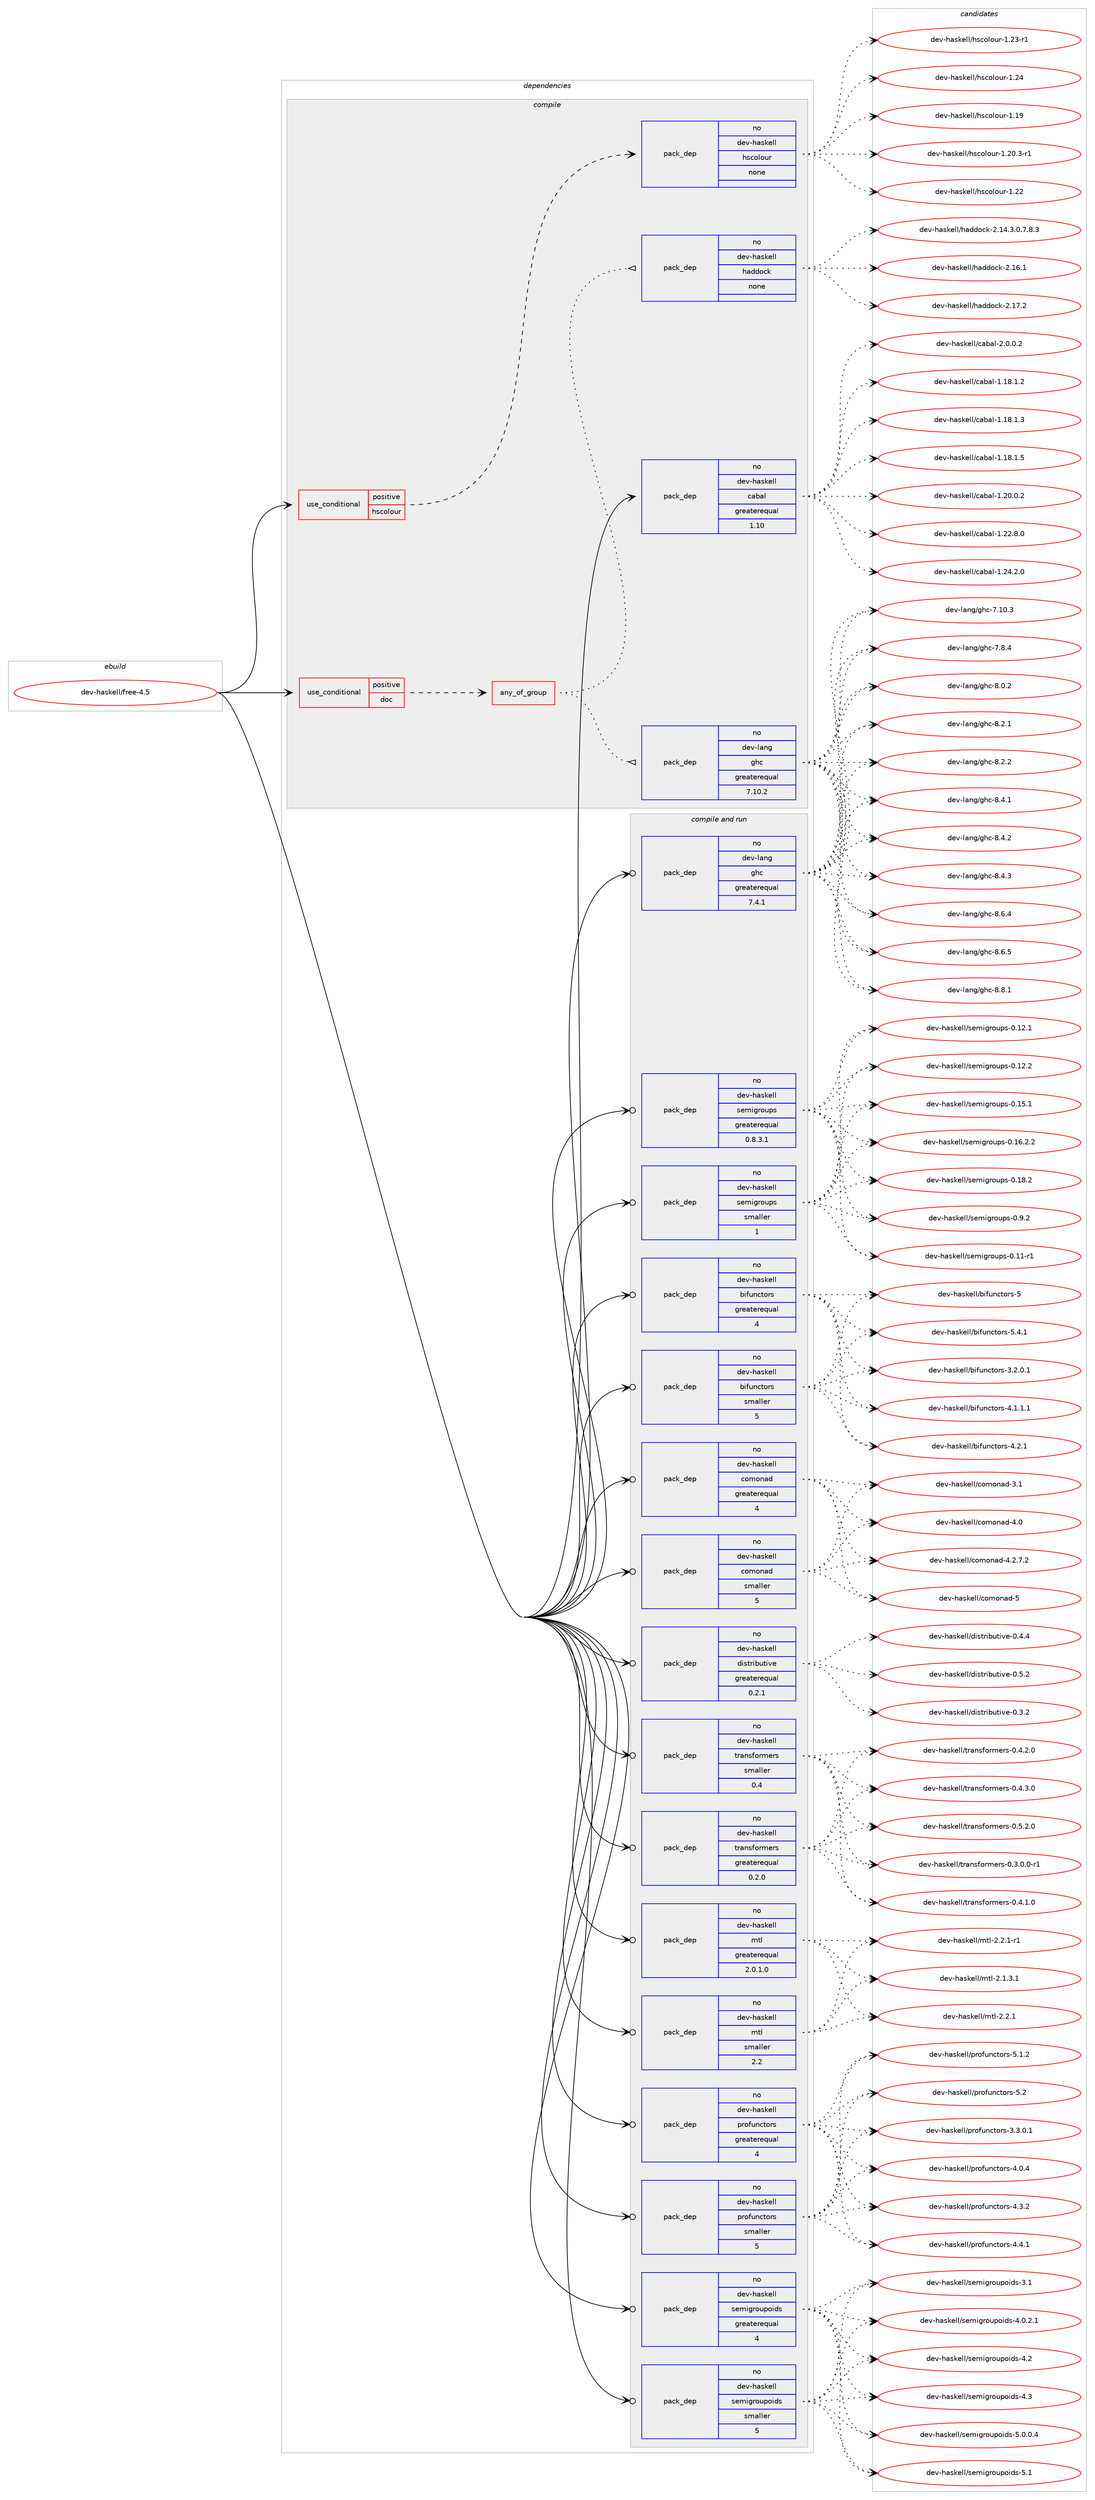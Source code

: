 digraph prolog {

# *************
# Graph options
# *************

newrank=true;
concentrate=true;
compound=true;
graph [rankdir=LR,fontname=Helvetica,fontsize=10,ranksep=1.5];#, ranksep=2.5, nodesep=0.2];
edge  [arrowhead=vee];
node  [fontname=Helvetica,fontsize=10];

# **********
# The ebuild
# **********

subgraph cluster_leftcol {
color=gray;
rank=same;
label=<<i>ebuild</i>>;
id [label="dev-haskell/free-4.5", color=red, width=4, href="../dev-haskell/free-4.5.svg"];
}

# ****************
# The dependencies
# ****************

subgraph cluster_midcol {
color=gray;
label=<<i>dependencies</i>>;
subgraph cluster_compile {
fillcolor="#eeeeee";
style=filled;
label=<<i>compile</i>>;
subgraph cond125767 {
dependency532819 [label=<<TABLE BORDER="0" CELLBORDER="1" CELLSPACING="0" CELLPADDING="4"><TR><TD ROWSPAN="3" CELLPADDING="10">use_conditional</TD></TR><TR><TD>positive</TD></TR><TR><TD>doc</TD></TR></TABLE>>, shape=none, color=red];
subgraph any9861 {
dependency532820 [label=<<TABLE BORDER="0" CELLBORDER="1" CELLSPACING="0" CELLPADDING="4"><TR><TD CELLPADDING="10">any_of_group</TD></TR></TABLE>>, shape=none, color=red];subgraph pack396834 {
dependency532821 [label=<<TABLE BORDER="0" CELLBORDER="1" CELLSPACING="0" CELLPADDING="4" WIDTH="220"><TR><TD ROWSPAN="6" CELLPADDING="30">pack_dep</TD></TR><TR><TD WIDTH="110">no</TD></TR><TR><TD>dev-haskell</TD></TR><TR><TD>haddock</TD></TR><TR><TD>none</TD></TR><TR><TD></TD></TR></TABLE>>, shape=none, color=blue];
}
dependency532820:e -> dependency532821:w [weight=20,style="dotted",arrowhead="oinv"];
subgraph pack396835 {
dependency532822 [label=<<TABLE BORDER="0" CELLBORDER="1" CELLSPACING="0" CELLPADDING="4" WIDTH="220"><TR><TD ROWSPAN="6" CELLPADDING="30">pack_dep</TD></TR><TR><TD WIDTH="110">no</TD></TR><TR><TD>dev-lang</TD></TR><TR><TD>ghc</TD></TR><TR><TD>greaterequal</TD></TR><TR><TD>7.10.2</TD></TR></TABLE>>, shape=none, color=blue];
}
dependency532820:e -> dependency532822:w [weight=20,style="dotted",arrowhead="oinv"];
}
dependency532819:e -> dependency532820:w [weight=20,style="dashed",arrowhead="vee"];
}
id:e -> dependency532819:w [weight=20,style="solid",arrowhead="vee"];
subgraph cond125768 {
dependency532823 [label=<<TABLE BORDER="0" CELLBORDER="1" CELLSPACING="0" CELLPADDING="4"><TR><TD ROWSPAN="3" CELLPADDING="10">use_conditional</TD></TR><TR><TD>positive</TD></TR><TR><TD>hscolour</TD></TR></TABLE>>, shape=none, color=red];
subgraph pack396836 {
dependency532824 [label=<<TABLE BORDER="0" CELLBORDER="1" CELLSPACING="0" CELLPADDING="4" WIDTH="220"><TR><TD ROWSPAN="6" CELLPADDING="30">pack_dep</TD></TR><TR><TD WIDTH="110">no</TD></TR><TR><TD>dev-haskell</TD></TR><TR><TD>hscolour</TD></TR><TR><TD>none</TD></TR><TR><TD></TD></TR></TABLE>>, shape=none, color=blue];
}
dependency532823:e -> dependency532824:w [weight=20,style="dashed",arrowhead="vee"];
}
id:e -> dependency532823:w [weight=20,style="solid",arrowhead="vee"];
subgraph pack396837 {
dependency532825 [label=<<TABLE BORDER="0" CELLBORDER="1" CELLSPACING="0" CELLPADDING="4" WIDTH="220"><TR><TD ROWSPAN="6" CELLPADDING="30">pack_dep</TD></TR><TR><TD WIDTH="110">no</TD></TR><TR><TD>dev-haskell</TD></TR><TR><TD>cabal</TD></TR><TR><TD>greaterequal</TD></TR><TR><TD>1.10</TD></TR></TABLE>>, shape=none, color=blue];
}
id:e -> dependency532825:w [weight=20,style="solid",arrowhead="vee"];
}
subgraph cluster_compileandrun {
fillcolor="#eeeeee";
style=filled;
label=<<i>compile and run</i>>;
subgraph pack396838 {
dependency532826 [label=<<TABLE BORDER="0" CELLBORDER="1" CELLSPACING="0" CELLPADDING="4" WIDTH="220"><TR><TD ROWSPAN="6" CELLPADDING="30">pack_dep</TD></TR><TR><TD WIDTH="110">no</TD></TR><TR><TD>dev-haskell</TD></TR><TR><TD>bifunctors</TD></TR><TR><TD>greaterequal</TD></TR><TR><TD>4</TD></TR></TABLE>>, shape=none, color=blue];
}
id:e -> dependency532826:w [weight=20,style="solid",arrowhead="odotvee"];
subgraph pack396839 {
dependency532827 [label=<<TABLE BORDER="0" CELLBORDER="1" CELLSPACING="0" CELLPADDING="4" WIDTH="220"><TR><TD ROWSPAN="6" CELLPADDING="30">pack_dep</TD></TR><TR><TD WIDTH="110">no</TD></TR><TR><TD>dev-haskell</TD></TR><TR><TD>bifunctors</TD></TR><TR><TD>smaller</TD></TR><TR><TD>5</TD></TR></TABLE>>, shape=none, color=blue];
}
id:e -> dependency532827:w [weight=20,style="solid",arrowhead="odotvee"];
subgraph pack396840 {
dependency532828 [label=<<TABLE BORDER="0" CELLBORDER="1" CELLSPACING="0" CELLPADDING="4" WIDTH="220"><TR><TD ROWSPAN="6" CELLPADDING="30">pack_dep</TD></TR><TR><TD WIDTH="110">no</TD></TR><TR><TD>dev-haskell</TD></TR><TR><TD>comonad</TD></TR><TR><TD>greaterequal</TD></TR><TR><TD>4</TD></TR></TABLE>>, shape=none, color=blue];
}
id:e -> dependency532828:w [weight=20,style="solid",arrowhead="odotvee"];
subgraph pack396841 {
dependency532829 [label=<<TABLE BORDER="0" CELLBORDER="1" CELLSPACING="0" CELLPADDING="4" WIDTH="220"><TR><TD ROWSPAN="6" CELLPADDING="30">pack_dep</TD></TR><TR><TD WIDTH="110">no</TD></TR><TR><TD>dev-haskell</TD></TR><TR><TD>comonad</TD></TR><TR><TD>smaller</TD></TR><TR><TD>5</TD></TR></TABLE>>, shape=none, color=blue];
}
id:e -> dependency532829:w [weight=20,style="solid",arrowhead="odotvee"];
subgraph pack396842 {
dependency532830 [label=<<TABLE BORDER="0" CELLBORDER="1" CELLSPACING="0" CELLPADDING="4" WIDTH="220"><TR><TD ROWSPAN="6" CELLPADDING="30">pack_dep</TD></TR><TR><TD WIDTH="110">no</TD></TR><TR><TD>dev-haskell</TD></TR><TR><TD>distributive</TD></TR><TR><TD>greaterequal</TD></TR><TR><TD>0.2.1</TD></TR></TABLE>>, shape=none, color=blue];
}
id:e -> dependency532830:w [weight=20,style="solid",arrowhead="odotvee"];
subgraph pack396843 {
dependency532831 [label=<<TABLE BORDER="0" CELLBORDER="1" CELLSPACING="0" CELLPADDING="4" WIDTH="220"><TR><TD ROWSPAN="6" CELLPADDING="30">pack_dep</TD></TR><TR><TD WIDTH="110">no</TD></TR><TR><TD>dev-haskell</TD></TR><TR><TD>mtl</TD></TR><TR><TD>greaterequal</TD></TR><TR><TD>2.0.1.0</TD></TR></TABLE>>, shape=none, color=blue];
}
id:e -> dependency532831:w [weight=20,style="solid",arrowhead="odotvee"];
subgraph pack396844 {
dependency532832 [label=<<TABLE BORDER="0" CELLBORDER="1" CELLSPACING="0" CELLPADDING="4" WIDTH="220"><TR><TD ROWSPAN="6" CELLPADDING="30">pack_dep</TD></TR><TR><TD WIDTH="110">no</TD></TR><TR><TD>dev-haskell</TD></TR><TR><TD>mtl</TD></TR><TR><TD>smaller</TD></TR><TR><TD>2.2</TD></TR></TABLE>>, shape=none, color=blue];
}
id:e -> dependency532832:w [weight=20,style="solid",arrowhead="odotvee"];
subgraph pack396845 {
dependency532833 [label=<<TABLE BORDER="0" CELLBORDER="1" CELLSPACING="0" CELLPADDING="4" WIDTH="220"><TR><TD ROWSPAN="6" CELLPADDING="30">pack_dep</TD></TR><TR><TD WIDTH="110">no</TD></TR><TR><TD>dev-haskell</TD></TR><TR><TD>profunctors</TD></TR><TR><TD>greaterequal</TD></TR><TR><TD>4</TD></TR></TABLE>>, shape=none, color=blue];
}
id:e -> dependency532833:w [weight=20,style="solid",arrowhead="odotvee"];
subgraph pack396846 {
dependency532834 [label=<<TABLE BORDER="0" CELLBORDER="1" CELLSPACING="0" CELLPADDING="4" WIDTH="220"><TR><TD ROWSPAN="6" CELLPADDING="30">pack_dep</TD></TR><TR><TD WIDTH="110">no</TD></TR><TR><TD>dev-haskell</TD></TR><TR><TD>profunctors</TD></TR><TR><TD>smaller</TD></TR><TR><TD>5</TD></TR></TABLE>>, shape=none, color=blue];
}
id:e -> dependency532834:w [weight=20,style="solid",arrowhead="odotvee"];
subgraph pack396847 {
dependency532835 [label=<<TABLE BORDER="0" CELLBORDER="1" CELLSPACING="0" CELLPADDING="4" WIDTH="220"><TR><TD ROWSPAN="6" CELLPADDING="30">pack_dep</TD></TR><TR><TD WIDTH="110">no</TD></TR><TR><TD>dev-haskell</TD></TR><TR><TD>semigroupoids</TD></TR><TR><TD>greaterequal</TD></TR><TR><TD>4</TD></TR></TABLE>>, shape=none, color=blue];
}
id:e -> dependency532835:w [weight=20,style="solid",arrowhead="odotvee"];
subgraph pack396848 {
dependency532836 [label=<<TABLE BORDER="0" CELLBORDER="1" CELLSPACING="0" CELLPADDING="4" WIDTH="220"><TR><TD ROWSPAN="6" CELLPADDING="30">pack_dep</TD></TR><TR><TD WIDTH="110">no</TD></TR><TR><TD>dev-haskell</TD></TR><TR><TD>semigroupoids</TD></TR><TR><TD>smaller</TD></TR><TR><TD>5</TD></TR></TABLE>>, shape=none, color=blue];
}
id:e -> dependency532836:w [weight=20,style="solid",arrowhead="odotvee"];
subgraph pack396849 {
dependency532837 [label=<<TABLE BORDER="0" CELLBORDER="1" CELLSPACING="0" CELLPADDING="4" WIDTH="220"><TR><TD ROWSPAN="6" CELLPADDING="30">pack_dep</TD></TR><TR><TD WIDTH="110">no</TD></TR><TR><TD>dev-haskell</TD></TR><TR><TD>semigroups</TD></TR><TR><TD>greaterequal</TD></TR><TR><TD>0.8.3.1</TD></TR></TABLE>>, shape=none, color=blue];
}
id:e -> dependency532837:w [weight=20,style="solid",arrowhead="odotvee"];
subgraph pack396850 {
dependency532838 [label=<<TABLE BORDER="0" CELLBORDER="1" CELLSPACING="0" CELLPADDING="4" WIDTH="220"><TR><TD ROWSPAN="6" CELLPADDING="30">pack_dep</TD></TR><TR><TD WIDTH="110">no</TD></TR><TR><TD>dev-haskell</TD></TR><TR><TD>semigroups</TD></TR><TR><TD>smaller</TD></TR><TR><TD>1</TD></TR></TABLE>>, shape=none, color=blue];
}
id:e -> dependency532838:w [weight=20,style="solid",arrowhead="odotvee"];
subgraph pack396851 {
dependency532839 [label=<<TABLE BORDER="0" CELLBORDER="1" CELLSPACING="0" CELLPADDING="4" WIDTH="220"><TR><TD ROWSPAN="6" CELLPADDING="30">pack_dep</TD></TR><TR><TD WIDTH="110">no</TD></TR><TR><TD>dev-haskell</TD></TR><TR><TD>transformers</TD></TR><TR><TD>greaterequal</TD></TR><TR><TD>0.2.0</TD></TR></TABLE>>, shape=none, color=blue];
}
id:e -> dependency532839:w [weight=20,style="solid",arrowhead="odotvee"];
subgraph pack396852 {
dependency532840 [label=<<TABLE BORDER="0" CELLBORDER="1" CELLSPACING="0" CELLPADDING="4" WIDTH="220"><TR><TD ROWSPAN="6" CELLPADDING="30">pack_dep</TD></TR><TR><TD WIDTH="110">no</TD></TR><TR><TD>dev-haskell</TD></TR><TR><TD>transformers</TD></TR><TR><TD>smaller</TD></TR><TR><TD>0.4</TD></TR></TABLE>>, shape=none, color=blue];
}
id:e -> dependency532840:w [weight=20,style="solid",arrowhead="odotvee"];
subgraph pack396853 {
dependency532841 [label=<<TABLE BORDER="0" CELLBORDER="1" CELLSPACING="0" CELLPADDING="4" WIDTH="220"><TR><TD ROWSPAN="6" CELLPADDING="30">pack_dep</TD></TR><TR><TD WIDTH="110">no</TD></TR><TR><TD>dev-lang</TD></TR><TR><TD>ghc</TD></TR><TR><TD>greaterequal</TD></TR><TR><TD>7.4.1</TD></TR></TABLE>>, shape=none, color=blue];
}
id:e -> dependency532841:w [weight=20,style="solid",arrowhead="odotvee"];
}
subgraph cluster_run {
fillcolor="#eeeeee";
style=filled;
label=<<i>run</i>>;
}
}

# **************
# The candidates
# **************

subgraph cluster_choices {
rank=same;
color=gray;
label=<<i>candidates</i>>;

subgraph choice396834 {
color=black;
nodesep=1;
choice1001011184510497115107101108108471049710010011199107455046495246514648465546564651 [label="dev-haskell/haddock-2.14.3.0.7.8.3", color=red, width=4,href="../dev-haskell/haddock-2.14.3.0.7.8.3.svg"];
choice100101118451049711510710110810847104971001001119910745504649544649 [label="dev-haskell/haddock-2.16.1", color=red, width=4,href="../dev-haskell/haddock-2.16.1.svg"];
choice100101118451049711510710110810847104971001001119910745504649554650 [label="dev-haskell/haddock-2.17.2", color=red, width=4,href="../dev-haskell/haddock-2.17.2.svg"];
dependency532821:e -> choice1001011184510497115107101108108471049710010011199107455046495246514648465546564651:w [style=dotted,weight="100"];
dependency532821:e -> choice100101118451049711510710110810847104971001001119910745504649544649:w [style=dotted,weight="100"];
dependency532821:e -> choice100101118451049711510710110810847104971001001119910745504649554650:w [style=dotted,weight="100"];
}
subgraph choice396835 {
color=black;
nodesep=1;
choice1001011184510897110103471031049945554649484651 [label="dev-lang/ghc-7.10.3", color=red, width=4,href="../dev-lang/ghc-7.10.3.svg"];
choice10010111845108971101034710310499455546564652 [label="dev-lang/ghc-7.8.4", color=red, width=4,href="../dev-lang/ghc-7.8.4.svg"];
choice10010111845108971101034710310499455646484650 [label="dev-lang/ghc-8.0.2", color=red, width=4,href="../dev-lang/ghc-8.0.2.svg"];
choice10010111845108971101034710310499455646504649 [label="dev-lang/ghc-8.2.1", color=red, width=4,href="../dev-lang/ghc-8.2.1.svg"];
choice10010111845108971101034710310499455646504650 [label="dev-lang/ghc-8.2.2", color=red, width=4,href="../dev-lang/ghc-8.2.2.svg"];
choice10010111845108971101034710310499455646524649 [label="dev-lang/ghc-8.4.1", color=red, width=4,href="../dev-lang/ghc-8.4.1.svg"];
choice10010111845108971101034710310499455646524650 [label="dev-lang/ghc-8.4.2", color=red, width=4,href="../dev-lang/ghc-8.4.2.svg"];
choice10010111845108971101034710310499455646524651 [label="dev-lang/ghc-8.4.3", color=red, width=4,href="../dev-lang/ghc-8.4.3.svg"];
choice10010111845108971101034710310499455646544652 [label="dev-lang/ghc-8.6.4", color=red, width=4,href="../dev-lang/ghc-8.6.4.svg"];
choice10010111845108971101034710310499455646544653 [label="dev-lang/ghc-8.6.5", color=red, width=4,href="../dev-lang/ghc-8.6.5.svg"];
choice10010111845108971101034710310499455646564649 [label="dev-lang/ghc-8.8.1", color=red, width=4,href="../dev-lang/ghc-8.8.1.svg"];
dependency532822:e -> choice1001011184510897110103471031049945554649484651:w [style=dotted,weight="100"];
dependency532822:e -> choice10010111845108971101034710310499455546564652:w [style=dotted,weight="100"];
dependency532822:e -> choice10010111845108971101034710310499455646484650:w [style=dotted,weight="100"];
dependency532822:e -> choice10010111845108971101034710310499455646504649:w [style=dotted,weight="100"];
dependency532822:e -> choice10010111845108971101034710310499455646504650:w [style=dotted,weight="100"];
dependency532822:e -> choice10010111845108971101034710310499455646524649:w [style=dotted,weight="100"];
dependency532822:e -> choice10010111845108971101034710310499455646524650:w [style=dotted,weight="100"];
dependency532822:e -> choice10010111845108971101034710310499455646524651:w [style=dotted,weight="100"];
dependency532822:e -> choice10010111845108971101034710310499455646544652:w [style=dotted,weight="100"];
dependency532822:e -> choice10010111845108971101034710310499455646544653:w [style=dotted,weight="100"];
dependency532822:e -> choice10010111845108971101034710310499455646564649:w [style=dotted,weight="100"];
}
subgraph choice396836 {
color=black;
nodesep=1;
choice100101118451049711510710110810847104115991111081111171144549464957 [label="dev-haskell/hscolour-1.19", color=red, width=4,href="../dev-haskell/hscolour-1.19.svg"];
choice10010111845104971151071011081084710411599111108111117114454946504846514511449 [label="dev-haskell/hscolour-1.20.3-r1", color=red, width=4,href="../dev-haskell/hscolour-1.20.3-r1.svg"];
choice100101118451049711510710110810847104115991111081111171144549465050 [label="dev-haskell/hscolour-1.22", color=red, width=4,href="../dev-haskell/hscolour-1.22.svg"];
choice1001011184510497115107101108108471041159911110811111711445494650514511449 [label="dev-haskell/hscolour-1.23-r1", color=red, width=4,href="../dev-haskell/hscolour-1.23-r1.svg"];
choice100101118451049711510710110810847104115991111081111171144549465052 [label="dev-haskell/hscolour-1.24", color=red, width=4,href="../dev-haskell/hscolour-1.24.svg"];
dependency532824:e -> choice100101118451049711510710110810847104115991111081111171144549464957:w [style=dotted,weight="100"];
dependency532824:e -> choice10010111845104971151071011081084710411599111108111117114454946504846514511449:w [style=dotted,weight="100"];
dependency532824:e -> choice100101118451049711510710110810847104115991111081111171144549465050:w [style=dotted,weight="100"];
dependency532824:e -> choice1001011184510497115107101108108471041159911110811111711445494650514511449:w [style=dotted,weight="100"];
dependency532824:e -> choice100101118451049711510710110810847104115991111081111171144549465052:w [style=dotted,weight="100"];
}
subgraph choice396837 {
color=black;
nodesep=1;
choice10010111845104971151071011081084799979897108454946495646494650 [label="dev-haskell/cabal-1.18.1.2", color=red, width=4,href="../dev-haskell/cabal-1.18.1.2.svg"];
choice10010111845104971151071011081084799979897108454946495646494651 [label="dev-haskell/cabal-1.18.1.3", color=red, width=4,href="../dev-haskell/cabal-1.18.1.3.svg"];
choice10010111845104971151071011081084799979897108454946495646494653 [label="dev-haskell/cabal-1.18.1.5", color=red, width=4,href="../dev-haskell/cabal-1.18.1.5.svg"];
choice10010111845104971151071011081084799979897108454946504846484650 [label="dev-haskell/cabal-1.20.0.2", color=red, width=4,href="../dev-haskell/cabal-1.20.0.2.svg"];
choice10010111845104971151071011081084799979897108454946505046564648 [label="dev-haskell/cabal-1.22.8.0", color=red, width=4,href="../dev-haskell/cabal-1.22.8.0.svg"];
choice10010111845104971151071011081084799979897108454946505246504648 [label="dev-haskell/cabal-1.24.2.0", color=red, width=4,href="../dev-haskell/cabal-1.24.2.0.svg"];
choice100101118451049711510710110810847999798971084550464846484650 [label="dev-haskell/cabal-2.0.0.2", color=red, width=4,href="../dev-haskell/cabal-2.0.0.2.svg"];
dependency532825:e -> choice10010111845104971151071011081084799979897108454946495646494650:w [style=dotted,weight="100"];
dependency532825:e -> choice10010111845104971151071011081084799979897108454946495646494651:w [style=dotted,weight="100"];
dependency532825:e -> choice10010111845104971151071011081084799979897108454946495646494653:w [style=dotted,weight="100"];
dependency532825:e -> choice10010111845104971151071011081084799979897108454946504846484650:w [style=dotted,weight="100"];
dependency532825:e -> choice10010111845104971151071011081084799979897108454946505046564648:w [style=dotted,weight="100"];
dependency532825:e -> choice10010111845104971151071011081084799979897108454946505246504648:w [style=dotted,weight="100"];
dependency532825:e -> choice100101118451049711510710110810847999798971084550464846484650:w [style=dotted,weight="100"];
}
subgraph choice396838 {
color=black;
nodesep=1;
choice10010111845104971151071011081084798105102117110991161111141154551465046484649 [label="dev-haskell/bifunctors-3.2.0.1", color=red, width=4,href="../dev-haskell/bifunctors-3.2.0.1.svg"];
choice10010111845104971151071011081084798105102117110991161111141154552464946494649 [label="dev-haskell/bifunctors-4.1.1.1", color=red, width=4,href="../dev-haskell/bifunctors-4.1.1.1.svg"];
choice1001011184510497115107101108108479810510211711099116111114115455246504649 [label="dev-haskell/bifunctors-4.2.1", color=red, width=4,href="../dev-haskell/bifunctors-4.2.1.svg"];
choice10010111845104971151071011081084798105102117110991161111141154553 [label="dev-haskell/bifunctors-5", color=red, width=4,href="../dev-haskell/bifunctors-5.svg"];
choice1001011184510497115107101108108479810510211711099116111114115455346524649 [label="dev-haskell/bifunctors-5.4.1", color=red, width=4,href="../dev-haskell/bifunctors-5.4.1.svg"];
dependency532826:e -> choice10010111845104971151071011081084798105102117110991161111141154551465046484649:w [style=dotted,weight="100"];
dependency532826:e -> choice10010111845104971151071011081084798105102117110991161111141154552464946494649:w [style=dotted,weight="100"];
dependency532826:e -> choice1001011184510497115107101108108479810510211711099116111114115455246504649:w [style=dotted,weight="100"];
dependency532826:e -> choice10010111845104971151071011081084798105102117110991161111141154553:w [style=dotted,weight="100"];
dependency532826:e -> choice1001011184510497115107101108108479810510211711099116111114115455346524649:w [style=dotted,weight="100"];
}
subgraph choice396839 {
color=black;
nodesep=1;
choice10010111845104971151071011081084798105102117110991161111141154551465046484649 [label="dev-haskell/bifunctors-3.2.0.1", color=red, width=4,href="../dev-haskell/bifunctors-3.2.0.1.svg"];
choice10010111845104971151071011081084798105102117110991161111141154552464946494649 [label="dev-haskell/bifunctors-4.1.1.1", color=red, width=4,href="../dev-haskell/bifunctors-4.1.1.1.svg"];
choice1001011184510497115107101108108479810510211711099116111114115455246504649 [label="dev-haskell/bifunctors-4.2.1", color=red, width=4,href="../dev-haskell/bifunctors-4.2.1.svg"];
choice10010111845104971151071011081084798105102117110991161111141154553 [label="dev-haskell/bifunctors-5", color=red, width=4,href="../dev-haskell/bifunctors-5.svg"];
choice1001011184510497115107101108108479810510211711099116111114115455346524649 [label="dev-haskell/bifunctors-5.4.1", color=red, width=4,href="../dev-haskell/bifunctors-5.4.1.svg"];
dependency532827:e -> choice10010111845104971151071011081084798105102117110991161111141154551465046484649:w [style=dotted,weight="100"];
dependency532827:e -> choice10010111845104971151071011081084798105102117110991161111141154552464946494649:w [style=dotted,weight="100"];
dependency532827:e -> choice1001011184510497115107101108108479810510211711099116111114115455246504649:w [style=dotted,weight="100"];
dependency532827:e -> choice10010111845104971151071011081084798105102117110991161111141154553:w [style=dotted,weight="100"];
dependency532827:e -> choice1001011184510497115107101108108479810510211711099116111114115455346524649:w [style=dotted,weight="100"];
}
subgraph choice396840 {
color=black;
nodesep=1;
choice100101118451049711510710110810847991111091111109710045514649 [label="dev-haskell/comonad-3.1", color=red, width=4,href="../dev-haskell/comonad-3.1.svg"];
choice100101118451049711510710110810847991111091111109710045524648 [label="dev-haskell/comonad-4.0", color=red, width=4,href="../dev-haskell/comonad-4.0.svg"];
choice10010111845104971151071011081084799111109111110971004552465046554650 [label="dev-haskell/comonad-4.2.7.2", color=red, width=4,href="../dev-haskell/comonad-4.2.7.2.svg"];
choice10010111845104971151071011081084799111109111110971004553 [label="dev-haskell/comonad-5", color=red, width=4,href="../dev-haskell/comonad-5.svg"];
dependency532828:e -> choice100101118451049711510710110810847991111091111109710045514649:w [style=dotted,weight="100"];
dependency532828:e -> choice100101118451049711510710110810847991111091111109710045524648:w [style=dotted,weight="100"];
dependency532828:e -> choice10010111845104971151071011081084799111109111110971004552465046554650:w [style=dotted,weight="100"];
dependency532828:e -> choice10010111845104971151071011081084799111109111110971004553:w [style=dotted,weight="100"];
}
subgraph choice396841 {
color=black;
nodesep=1;
choice100101118451049711510710110810847991111091111109710045514649 [label="dev-haskell/comonad-3.1", color=red, width=4,href="../dev-haskell/comonad-3.1.svg"];
choice100101118451049711510710110810847991111091111109710045524648 [label="dev-haskell/comonad-4.0", color=red, width=4,href="../dev-haskell/comonad-4.0.svg"];
choice10010111845104971151071011081084799111109111110971004552465046554650 [label="dev-haskell/comonad-4.2.7.2", color=red, width=4,href="../dev-haskell/comonad-4.2.7.2.svg"];
choice10010111845104971151071011081084799111109111110971004553 [label="dev-haskell/comonad-5", color=red, width=4,href="../dev-haskell/comonad-5.svg"];
dependency532829:e -> choice100101118451049711510710110810847991111091111109710045514649:w [style=dotted,weight="100"];
dependency532829:e -> choice100101118451049711510710110810847991111091111109710045524648:w [style=dotted,weight="100"];
dependency532829:e -> choice10010111845104971151071011081084799111109111110971004552465046554650:w [style=dotted,weight="100"];
dependency532829:e -> choice10010111845104971151071011081084799111109111110971004553:w [style=dotted,weight="100"];
}
subgraph choice396842 {
color=black;
nodesep=1;
choice10010111845104971151071011081084710010511511611410598117116105118101454846514650 [label="dev-haskell/distributive-0.3.2", color=red, width=4,href="../dev-haskell/distributive-0.3.2.svg"];
choice10010111845104971151071011081084710010511511611410598117116105118101454846524652 [label="dev-haskell/distributive-0.4.4", color=red, width=4,href="../dev-haskell/distributive-0.4.4.svg"];
choice10010111845104971151071011081084710010511511611410598117116105118101454846534650 [label="dev-haskell/distributive-0.5.2", color=red, width=4,href="../dev-haskell/distributive-0.5.2.svg"];
dependency532830:e -> choice10010111845104971151071011081084710010511511611410598117116105118101454846514650:w [style=dotted,weight="100"];
dependency532830:e -> choice10010111845104971151071011081084710010511511611410598117116105118101454846524652:w [style=dotted,weight="100"];
dependency532830:e -> choice10010111845104971151071011081084710010511511611410598117116105118101454846534650:w [style=dotted,weight="100"];
}
subgraph choice396843 {
color=black;
nodesep=1;
choice1001011184510497115107101108108471091161084550464946514649 [label="dev-haskell/mtl-2.1.3.1", color=red, width=4,href="../dev-haskell/mtl-2.1.3.1.svg"];
choice100101118451049711510710110810847109116108455046504649 [label="dev-haskell/mtl-2.2.1", color=red, width=4,href="../dev-haskell/mtl-2.2.1.svg"];
choice1001011184510497115107101108108471091161084550465046494511449 [label="dev-haskell/mtl-2.2.1-r1", color=red, width=4,href="../dev-haskell/mtl-2.2.1-r1.svg"];
dependency532831:e -> choice1001011184510497115107101108108471091161084550464946514649:w [style=dotted,weight="100"];
dependency532831:e -> choice100101118451049711510710110810847109116108455046504649:w [style=dotted,weight="100"];
dependency532831:e -> choice1001011184510497115107101108108471091161084550465046494511449:w [style=dotted,weight="100"];
}
subgraph choice396844 {
color=black;
nodesep=1;
choice1001011184510497115107101108108471091161084550464946514649 [label="dev-haskell/mtl-2.1.3.1", color=red, width=4,href="../dev-haskell/mtl-2.1.3.1.svg"];
choice100101118451049711510710110810847109116108455046504649 [label="dev-haskell/mtl-2.2.1", color=red, width=4,href="../dev-haskell/mtl-2.2.1.svg"];
choice1001011184510497115107101108108471091161084550465046494511449 [label="dev-haskell/mtl-2.2.1-r1", color=red, width=4,href="../dev-haskell/mtl-2.2.1-r1.svg"];
dependency532832:e -> choice1001011184510497115107101108108471091161084550464946514649:w [style=dotted,weight="100"];
dependency532832:e -> choice100101118451049711510710110810847109116108455046504649:w [style=dotted,weight="100"];
dependency532832:e -> choice1001011184510497115107101108108471091161084550465046494511449:w [style=dotted,weight="100"];
}
subgraph choice396845 {
color=black;
nodesep=1;
choice100101118451049711510710110810847112114111102117110991161111141154551465146484649 [label="dev-haskell/profunctors-3.3.0.1", color=red, width=4,href="../dev-haskell/profunctors-3.3.0.1.svg"];
choice10010111845104971151071011081084711211411110211711099116111114115455246484652 [label="dev-haskell/profunctors-4.0.4", color=red, width=4,href="../dev-haskell/profunctors-4.0.4.svg"];
choice10010111845104971151071011081084711211411110211711099116111114115455246514650 [label="dev-haskell/profunctors-4.3.2", color=red, width=4,href="../dev-haskell/profunctors-4.3.2.svg"];
choice10010111845104971151071011081084711211411110211711099116111114115455246524649 [label="dev-haskell/profunctors-4.4.1", color=red, width=4,href="../dev-haskell/profunctors-4.4.1.svg"];
choice10010111845104971151071011081084711211411110211711099116111114115455346494650 [label="dev-haskell/profunctors-5.1.2", color=red, width=4,href="../dev-haskell/profunctors-5.1.2.svg"];
choice1001011184510497115107101108108471121141111021171109911611111411545534650 [label="dev-haskell/profunctors-5.2", color=red, width=4,href="../dev-haskell/profunctors-5.2.svg"];
dependency532833:e -> choice100101118451049711510710110810847112114111102117110991161111141154551465146484649:w [style=dotted,weight="100"];
dependency532833:e -> choice10010111845104971151071011081084711211411110211711099116111114115455246484652:w [style=dotted,weight="100"];
dependency532833:e -> choice10010111845104971151071011081084711211411110211711099116111114115455246514650:w [style=dotted,weight="100"];
dependency532833:e -> choice10010111845104971151071011081084711211411110211711099116111114115455246524649:w [style=dotted,weight="100"];
dependency532833:e -> choice10010111845104971151071011081084711211411110211711099116111114115455346494650:w [style=dotted,weight="100"];
dependency532833:e -> choice1001011184510497115107101108108471121141111021171109911611111411545534650:w [style=dotted,weight="100"];
}
subgraph choice396846 {
color=black;
nodesep=1;
choice100101118451049711510710110810847112114111102117110991161111141154551465146484649 [label="dev-haskell/profunctors-3.3.0.1", color=red, width=4,href="../dev-haskell/profunctors-3.3.0.1.svg"];
choice10010111845104971151071011081084711211411110211711099116111114115455246484652 [label="dev-haskell/profunctors-4.0.4", color=red, width=4,href="../dev-haskell/profunctors-4.0.4.svg"];
choice10010111845104971151071011081084711211411110211711099116111114115455246514650 [label="dev-haskell/profunctors-4.3.2", color=red, width=4,href="../dev-haskell/profunctors-4.3.2.svg"];
choice10010111845104971151071011081084711211411110211711099116111114115455246524649 [label="dev-haskell/profunctors-4.4.1", color=red, width=4,href="../dev-haskell/profunctors-4.4.1.svg"];
choice10010111845104971151071011081084711211411110211711099116111114115455346494650 [label="dev-haskell/profunctors-5.1.2", color=red, width=4,href="../dev-haskell/profunctors-5.1.2.svg"];
choice1001011184510497115107101108108471121141111021171109911611111411545534650 [label="dev-haskell/profunctors-5.2", color=red, width=4,href="../dev-haskell/profunctors-5.2.svg"];
dependency532834:e -> choice100101118451049711510710110810847112114111102117110991161111141154551465146484649:w [style=dotted,weight="100"];
dependency532834:e -> choice10010111845104971151071011081084711211411110211711099116111114115455246484652:w [style=dotted,weight="100"];
dependency532834:e -> choice10010111845104971151071011081084711211411110211711099116111114115455246514650:w [style=dotted,weight="100"];
dependency532834:e -> choice10010111845104971151071011081084711211411110211711099116111114115455246524649:w [style=dotted,weight="100"];
dependency532834:e -> choice10010111845104971151071011081084711211411110211711099116111114115455346494650:w [style=dotted,weight="100"];
dependency532834:e -> choice1001011184510497115107101108108471121141111021171109911611111411545534650:w [style=dotted,weight="100"];
}
subgraph choice396847 {
color=black;
nodesep=1;
choice10010111845104971151071011081084711510110910510311411111711211110510011545514649 [label="dev-haskell/semigroupoids-3.1", color=red, width=4,href="../dev-haskell/semigroupoids-3.1.svg"];
choice1001011184510497115107101108108471151011091051031141111171121111051001154552464846504649 [label="dev-haskell/semigroupoids-4.0.2.1", color=red, width=4,href="../dev-haskell/semigroupoids-4.0.2.1.svg"];
choice10010111845104971151071011081084711510110910510311411111711211110510011545524650 [label="dev-haskell/semigroupoids-4.2", color=red, width=4,href="../dev-haskell/semigroupoids-4.2.svg"];
choice10010111845104971151071011081084711510110910510311411111711211110510011545524651 [label="dev-haskell/semigroupoids-4.3", color=red, width=4,href="../dev-haskell/semigroupoids-4.3.svg"];
choice1001011184510497115107101108108471151011091051031141111171121111051001154553464846484652 [label="dev-haskell/semigroupoids-5.0.0.4", color=red, width=4,href="../dev-haskell/semigroupoids-5.0.0.4.svg"];
choice10010111845104971151071011081084711510110910510311411111711211110510011545534649 [label="dev-haskell/semigroupoids-5.1", color=red, width=4,href="../dev-haskell/semigroupoids-5.1.svg"];
dependency532835:e -> choice10010111845104971151071011081084711510110910510311411111711211110510011545514649:w [style=dotted,weight="100"];
dependency532835:e -> choice1001011184510497115107101108108471151011091051031141111171121111051001154552464846504649:w [style=dotted,weight="100"];
dependency532835:e -> choice10010111845104971151071011081084711510110910510311411111711211110510011545524650:w [style=dotted,weight="100"];
dependency532835:e -> choice10010111845104971151071011081084711510110910510311411111711211110510011545524651:w [style=dotted,weight="100"];
dependency532835:e -> choice1001011184510497115107101108108471151011091051031141111171121111051001154553464846484652:w [style=dotted,weight="100"];
dependency532835:e -> choice10010111845104971151071011081084711510110910510311411111711211110510011545534649:w [style=dotted,weight="100"];
}
subgraph choice396848 {
color=black;
nodesep=1;
choice10010111845104971151071011081084711510110910510311411111711211110510011545514649 [label="dev-haskell/semigroupoids-3.1", color=red, width=4,href="../dev-haskell/semigroupoids-3.1.svg"];
choice1001011184510497115107101108108471151011091051031141111171121111051001154552464846504649 [label="dev-haskell/semigroupoids-4.0.2.1", color=red, width=4,href="../dev-haskell/semigroupoids-4.0.2.1.svg"];
choice10010111845104971151071011081084711510110910510311411111711211110510011545524650 [label="dev-haskell/semigroupoids-4.2", color=red, width=4,href="../dev-haskell/semigroupoids-4.2.svg"];
choice10010111845104971151071011081084711510110910510311411111711211110510011545524651 [label="dev-haskell/semigroupoids-4.3", color=red, width=4,href="../dev-haskell/semigroupoids-4.3.svg"];
choice1001011184510497115107101108108471151011091051031141111171121111051001154553464846484652 [label="dev-haskell/semigroupoids-5.0.0.4", color=red, width=4,href="../dev-haskell/semigroupoids-5.0.0.4.svg"];
choice10010111845104971151071011081084711510110910510311411111711211110510011545534649 [label="dev-haskell/semigroupoids-5.1", color=red, width=4,href="../dev-haskell/semigroupoids-5.1.svg"];
dependency532836:e -> choice10010111845104971151071011081084711510110910510311411111711211110510011545514649:w [style=dotted,weight="100"];
dependency532836:e -> choice1001011184510497115107101108108471151011091051031141111171121111051001154552464846504649:w [style=dotted,weight="100"];
dependency532836:e -> choice10010111845104971151071011081084711510110910510311411111711211110510011545524650:w [style=dotted,weight="100"];
dependency532836:e -> choice10010111845104971151071011081084711510110910510311411111711211110510011545524651:w [style=dotted,weight="100"];
dependency532836:e -> choice1001011184510497115107101108108471151011091051031141111171121111051001154553464846484652:w [style=dotted,weight="100"];
dependency532836:e -> choice10010111845104971151071011081084711510110910510311411111711211110510011545534649:w [style=dotted,weight="100"];
}
subgraph choice396849 {
color=black;
nodesep=1;
choice10010111845104971151071011081084711510110910510311411111711211545484649494511449 [label="dev-haskell/semigroups-0.11-r1", color=red, width=4,href="../dev-haskell/semigroups-0.11-r1.svg"];
choice10010111845104971151071011081084711510110910510311411111711211545484649504649 [label="dev-haskell/semigroups-0.12.1", color=red, width=4,href="../dev-haskell/semigroups-0.12.1.svg"];
choice10010111845104971151071011081084711510110910510311411111711211545484649504650 [label="dev-haskell/semigroups-0.12.2", color=red, width=4,href="../dev-haskell/semigroups-0.12.2.svg"];
choice10010111845104971151071011081084711510110910510311411111711211545484649534649 [label="dev-haskell/semigroups-0.15.1", color=red, width=4,href="../dev-haskell/semigroups-0.15.1.svg"];
choice100101118451049711510710110810847115101109105103114111117112115454846495446504650 [label="dev-haskell/semigroups-0.16.2.2", color=red, width=4,href="../dev-haskell/semigroups-0.16.2.2.svg"];
choice10010111845104971151071011081084711510110910510311411111711211545484649564650 [label="dev-haskell/semigroups-0.18.2", color=red, width=4,href="../dev-haskell/semigroups-0.18.2.svg"];
choice100101118451049711510710110810847115101109105103114111117112115454846574650 [label="dev-haskell/semigroups-0.9.2", color=red, width=4,href="../dev-haskell/semigroups-0.9.2.svg"];
dependency532837:e -> choice10010111845104971151071011081084711510110910510311411111711211545484649494511449:w [style=dotted,weight="100"];
dependency532837:e -> choice10010111845104971151071011081084711510110910510311411111711211545484649504649:w [style=dotted,weight="100"];
dependency532837:e -> choice10010111845104971151071011081084711510110910510311411111711211545484649504650:w [style=dotted,weight="100"];
dependency532837:e -> choice10010111845104971151071011081084711510110910510311411111711211545484649534649:w [style=dotted,weight="100"];
dependency532837:e -> choice100101118451049711510710110810847115101109105103114111117112115454846495446504650:w [style=dotted,weight="100"];
dependency532837:e -> choice10010111845104971151071011081084711510110910510311411111711211545484649564650:w [style=dotted,weight="100"];
dependency532837:e -> choice100101118451049711510710110810847115101109105103114111117112115454846574650:w [style=dotted,weight="100"];
}
subgraph choice396850 {
color=black;
nodesep=1;
choice10010111845104971151071011081084711510110910510311411111711211545484649494511449 [label="dev-haskell/semigroups-0.11-r1", color=red, width=4,href="../dev-haskell/semigroups-0.11-r1.svg"];
choice10010111845104971151071011081084711510110910510311411111711211545484649504649 [label="dev-haskell/semigroups-0.12.1", color=red, width=4,href="../dev-haskell/semigroups-0.12.1.svg"];
choice10010111845104971151071011081084711510110910510311411111711211545484649504650 [label="dev-haskell/semigroups-0.12.2", color=red, width=4,href="../dev-haskell/semigroups-0.12.2.svg"];
choice10010111845104971151071011081084711510110910510311411111711211545484649534649 [label="dev-haskell/semigroups-0.15.1", color=red, width=4,href="../dev-haskell/semigroups-0.15.1.svg"];
choice100101118451049711510710110810847115101109105103114111117112115454846495446504650 [label="dev-haskell/semigroups-0.16.2.2", color=red, width=4,href="../dev-haskell/semigroups-0.16.2.2.svg"];
choice10010111845104971151071011081084711510110910510311411111711211545484649564650 [label="dev-haskell/semigroups-0.18.2", color=red, width=4,href="../dev-haskell/semigroups-0.18.2.svg"];
choice100101118451049711510710110810847115101109105103114111117112115454846574650 [label="dev-haskell/semigroups-0.9.2", color=red, width=4,href="../dev-haskell/semigroups-0.9.2.svg"];
dependency532838:e -> choice10010111845104971151071011081084711510110910510311411111711211545484649494511449:w [style=dotted,weight="100"];
dependency532838:e -> choice10010111845104971151071011081084711510110910510311411111711211545484649504649:w [style=dotted,weight="100"];
dependency532838:e -> choice10010111845104971151071011081084711510110910510311411111711211545484649504650:w [style=dotted,weight="100"];
dependency532838:e -> choice10010111845104971151071011081084711510110910510311411111711211545484649534649:w [style=dotted,weight="100"];
dependency532838:e -> choice100101118451049711510710110810847115101109105103114111117112115454846495446504650:w [style=dotted,weight="100"];
dependency532838:e -> choice10010111845104971151071011081084711510110910510311411111711211545484649564650:w [style=dotted,weight="100"];
dependency532838:e -> choice100101118451049711510710110810847115101109105103114111117112115454846574650:w [style=dotted,weight="100"];
}
subgraph choice396851 {
color=black;
nodesep=1;
choice1001011184510497115107101108108471161149711011510211111410910111411545484651464846484511449 [label="dev-haskell/transformers-0.3.0.0-r1", color=red, width=4,href="../dev-haskell/transformers-0.3.0.0-r1.svg"];
choice100101118451049711510710110810847116114971101151021111141091011141154548465246494648 [label="dev-haskell/transformers-0.4.1.0", color=red, width=4,href="../dev-haskell/transformers-0.4.1.0.svg"];
choice100101118451049711510710110810847116114971101151021111141091011141154548465246504648 [label="dev-haskell/transformers-0.4.2.0", color=red, width=4,href="../dev-haskell/transformers-0.4.2.0.svg"];
choice100101118451049711510710110810847116114971101151021111141091011141154548465246514648 [label="dev-haskell/transformers-0.4.3.0", color=red, width=4,href="../dev-haskell/transformers-0.4.3.0.svg"];
choice100101118451049711510710110810847116114971101151021111141091011141154548465346504648 [label="dev-haskell/transformers-0.5.2.0", color=red, width=4,href="../dev-haskell/transformers-0.5.2.0.svg"];
dependency532839:e -> choice1001011184510497115107101108108471161149711011510211111410910111411545484651464846484511449:w [style=dotted,weight="100"];
dependency532839:e -> choice100101118451049711510710110810847116114971101151021111141091011141154548465246494648:w [style=dotted,weight="100"];
dependency532839:e -> choice100101118451049711510710110810847116114971101151021111141091011141154548465246504648:w [style=dotted,weight="100"];
dependency532839:e -> choice100101118451049711510710110810847116114971101151021111141091011141154548465246514648:w [style=dotted,weight="100"];
dependency532839:e -> choice100101118451049711510710110810847116114971101151021111141091011141154548465346504648:w [style=dotted,weight="100"];
}
subgraph choice396852 {
color=black;
nodesep=1;
choice1001011184510497115107101108108471161149711011510211111410910111411545484651464846484511449 [label="dev-haskell/transformers-0.3.0.0-r1", color=red, width=4,href="../dev-haskell/transformers-0.3.0.0-r1.svg"];
choice100101118451049711510710110810847116114971101151021111141091011141154548465246494648 [label="dev-haskell/transformers-0.4.1.0", color=red, width=4,href="../dev-haskell/transformers-0.4.1.0.svg"];
choice100101118451049711510710110810847116114971101151021111141091011141154548465246504648 [label="dev-haskell/transformers-0.4.2.0", color=red, width=4,href="../dev-haskell/transformers-0.4.2.0.svg"];
choice100101118451049711510710110810847116114971101151021111141091011141154548465246514648 [label="dev-haskell/transformers-0.4.3.0", color=red, width=4,href="../dev-haskell/transformers-0.4.3.0.svg"];
choice100101118451049711510710110810847116114971101151021111141091011141154548465346504648 [label="dev-haskell/transformers-0.5.2.0", color=red, width=4,href="../dev-haskell/transformers-0.5.2.0.svg"];
dependency532840:e -> choice1001011184510497115107101108108471161149711011510211111410910111411545484651464846484511449:w [style=dotted,weight="100"];
dependency532840:e -> choice100101118451049711510710110810847116114971101151021111141091011141154548465246494648:w [style=dotted,weight="100"];
dependency532840:e -> choice100101118451049711510710110810847116114971101151021111141091011141154548465246504648:w [style=dotted,weight="100"];
dependency532840:e -> choice100101118451049711510710110810847116114971101151021111141091011141154548465246514648:w [style=dotted,weight="100"];
dependency532840:e -> choice100101118451049711510710110810847116114971101151021111141091011141154548465346504648:w [style=dotted,weight="100"];
}
subgraph choice396853 {
color=black;
nodesep=1;
choice1001011184510897110103471031049945554649484651 [label="dev-lang/ghc-7.10.3", color=red, width=4,href="../dev-lang/ghc-7.10.3.svg"];
choice10010111845108971101034710310499455546564652 [label="dev-lang/ghc-7.8.4", color=red, width=4,href="../dev-lang/ghc-7.8.4.svg"];
choice10010111845108971101034710310499455646484650 [label="dev-lang/ghc-8.0.2", color=red, width=4,href="../dev-lang/ghc-8.0.2.svg"];
choice10010111845108971101034710310499455646504649 [label="dev-lang/ghc-8.2.1", color=red, width=4,href="../dev-lang/ghc-8.2.1.svg"];
choice10010111845108971101034710310499455646504650 [label="dev-lang/ghc-8.2.2", color=red, width=4,href="../dev-lang/ghc-8.2.2.svg"];
choice10010111845108971101034710310499455646524649 [label="dev-lang/ghc-8.4.1", color=red, width=4,href="../dev-lang/ghc-8.4.1.svg"];
choice10010111845108971101034710310499455646524650 [label="dev-lang/ghc-8.4.2", color=red, width=4,href="../dev-lang/ghc-8.4.2.svg"];
choice10010111845108971101034710310499455646524651 [label="dev-lang/ghc-8.4.3", color=red, width=4,href="../dev-lang/ghc-8.4.3.svg"];
choice10010111845108971101034710310499455646544652 [label="dev-lang/ghc-8.6.4", color=red, width=4,href="../dev-lang/ghc-8.6.4.svg"];
choice10010111845108971101034710310499455646544653 [label="dev-lang/ghc-8.6.5", color=red, width=4,href="../dev-lang/ghc-8.6.5.svg"];
choice10010111845108971101034710310499455646564649 [label="dev-lang/ghc-8.8.1", color=red, width=4,href="../dev-lang/ghc-8.8.1.svg"];
dependency532841:e -> choice1001011184510897110103471031049945554649484651:w [style=dotted,weight="100"];
dependency532841:e -> choice10010111845108971101034710310499455546564652:w [style=dotted,weight="100"];
dependency532841:e -> choice10010111845108971101034710310499455646484650:w [style=dotted,weight="100"];
dependency532841:e -> choice10010111845108971101034710310499455646504649:w [style=dotted,weight="100"];
dependency532841:e -> choice10010111845108971101034710310499455646504650:w [style=dotted,weight="100"];
dependency532841:e -> choice10010111845108971101034710310499455646524649:w [style=dotted,weight="100"];
dependency532841:e -> choice10010111845108971101034710310499455646524650:w [style=dotted,weight="100"];
dependency532841:e -> choice10010111845108971101034710310499455646524651:w [style=dotted,weight="100"];
dependency532841:e -> choice10010111845108971101034710310499455646544652:w [style=dotted,weight="100"];
dependency532841:e -> choice10010111845108971101034710310499455646544653:w [style=dotted,weight="100"];
dependency532841:e -> choice10010111845108971101034710310499455646564649:w [style=dotted,weight="100"];
}
}

}
